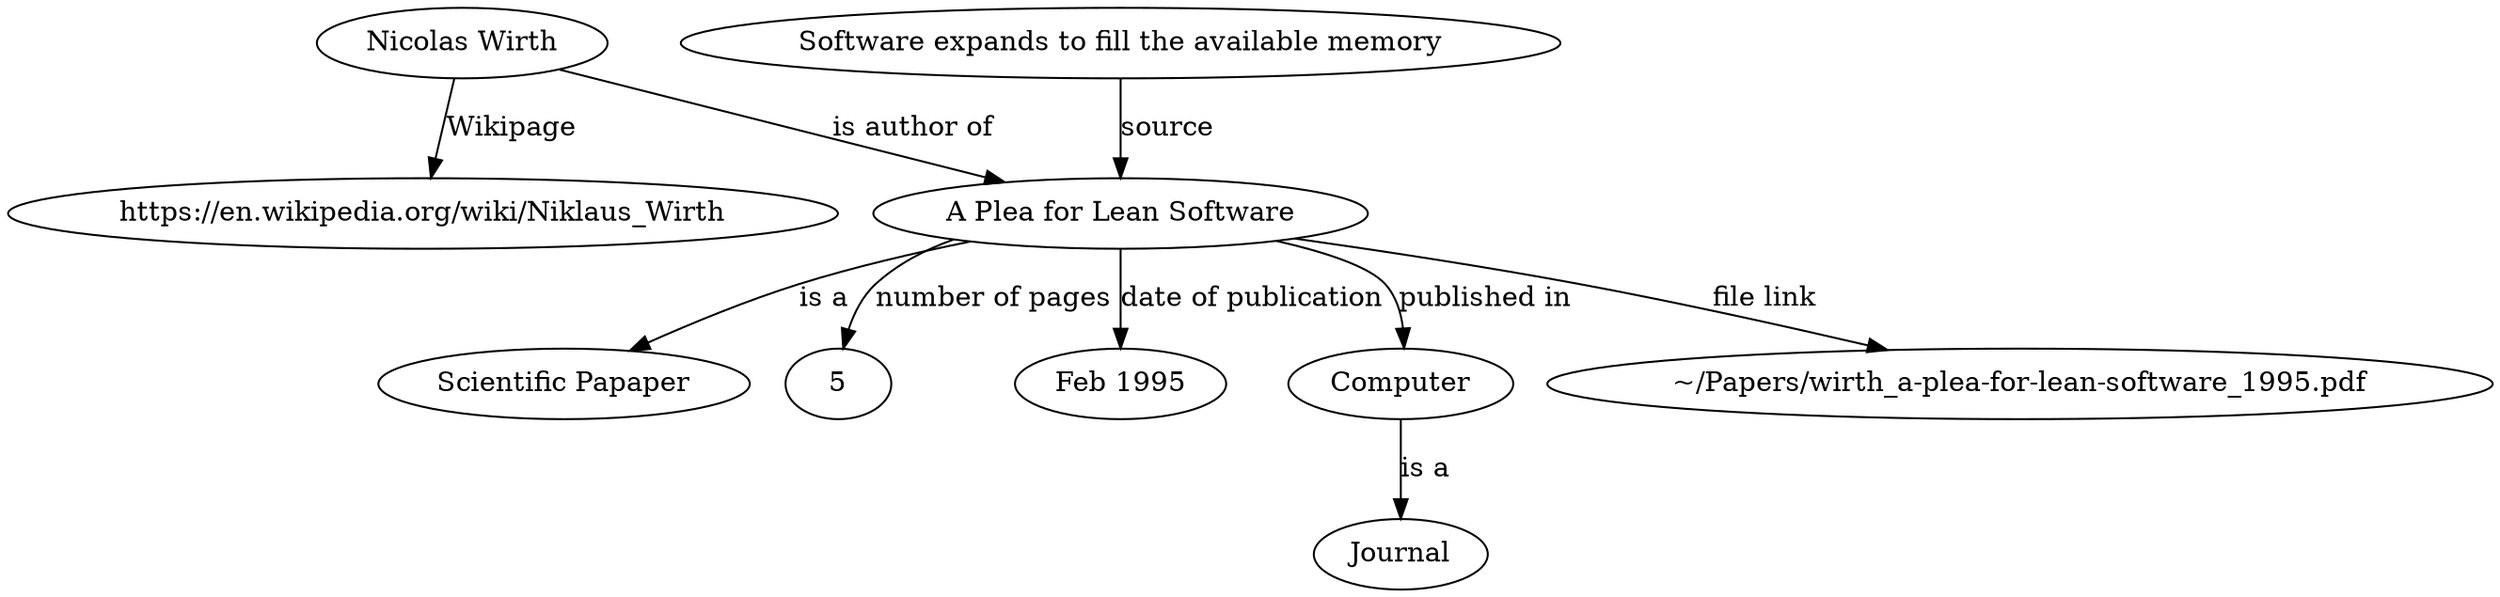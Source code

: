 digraph G {
  "Nicolas Wirth" -> "https://en.wikipedia.org/wiki/Niklaus_Wirth" [label = "Wikipage"]
  "Nicolas Wirth" -> "A Plea for Lean Software" [ label = "is author of" ]
  "A Plea for Lean Software" -> "Scientific Papaper" [label = "is a"]
  "A Plea for Lean Software" -> "5" [label = "number of pages"]
  "A Plea for Lean Software" -> "Feb 1995" [label = "date of publication"]
  "A Plea for Lean Software" -> "Computer" [label = "published in"]
  "A Plea for Lean Software" -> "~/Papers/wirth_a-plea-for-lean-software_1995.pdf" [label = "file link"]
  "Computer" -> "Journal" [label = "is a"]
  "Software expands to fill the available memory" -> "A Plea for Lean Software" [label = "source"]
  
}